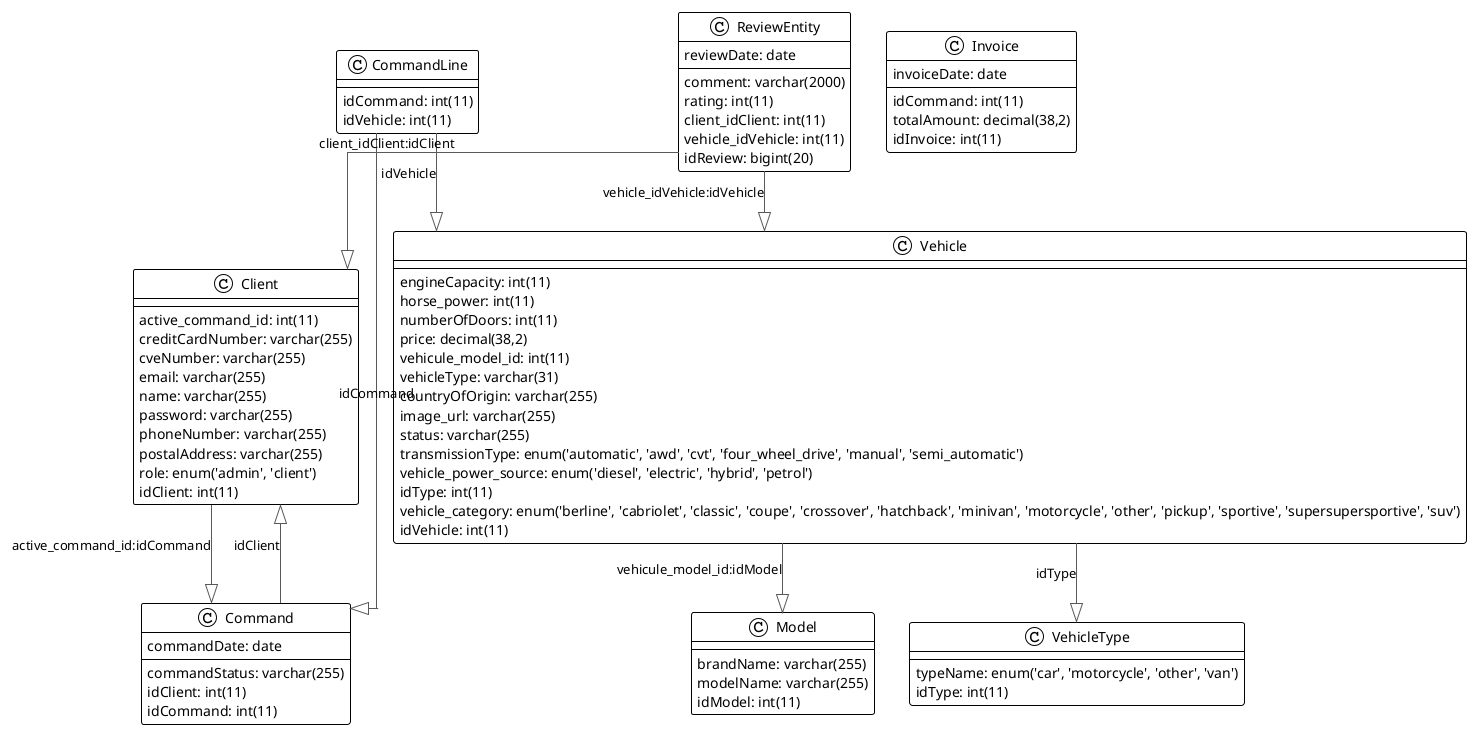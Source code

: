 @startuml

!theme plain
top to bottom direction
skinparam linetype ortho

class Client {
   active_command_id: int(11)
   creditCardNumber: varchar(255)
   cveNumber: varchar(255)
   email: varchar(255)
   name: varchar(255)
   password: varchar(255)
   phoneNumber: varchar(255)
   postalAddress: varchar(255)
   role: enum('admin', 'client')
   idClient: int(11)
}
class Command {
   commandDate: date
   commandStatus: varchar(255)
   idClient: int(11)
   idCommand: int(11)
}
class CommandLine {
   idCommand: int(11)
   idVehicle: int(11)
}
class Invoice {
   idCommand: int(11)
   invoiceDate: date
   totalAmount: decimal(38,2)
   idInvoice: int(11)
}
class Model {
   brandName: varchar(255)
   modelName: varchar(255)
   idModel: int(11)
}
class ReviewEntity {
   comment: varchar(2000)
   rating: int(11)
   reviewDate: date
   client_idClient: int(11)
   vehicle_idVehicle: int(11)
   idReview: bigint(20)
}
class Vehicle {
   engineCapacity: int(11)
   horse_power: int(11)
   numberOfDoors: int(11)
   price: decimal(38,2)
   vehicule_model_id: int(11)
   vehicleType: varchar(31)
   countryOfOrigin: varchar(255)
   image_url: varchar(255)
   status: varchar(255)
   transmissionType: enum('automatic', 'awd', 'cvt', 'four_wheel_drive', 'manual', 'semi_automatic')
   vehicle_power_source: enum('diesel', 'electric', 'hybrid', 'petrol')
   idType: int(11)
   vehicle_category: enum('berline', 'cabriolet', 'classic', 'coupe', 'crossover', 'hatchback', 'minivan', 'motorcycle', 'other', 'pickup', 'sportive', 'supersupersportive', 'suv')
   idVehicle: int(11)
}
class VehicleType {
   typeName: enum('car', 'motorcycle', 'other', 'van')
   idType: int(11)
}

Client        -[#595959,plain]-^  Command      : "active_command_id:idCommand"
Command       -[#595959,plain]-^  Client       : "idClient"
CommandLine   -[#595959,plain]-^  Command      : "idCommand"
CommandLine   -[#595959,plain]-^  Vehicle      : "idVehicle"
ReviewEntity  -[#595959,plain]-^  Client       : "client_idClient:idClient"
ReviewEntity  -[#595959,plain]-^  Vehicle      : "vehicle_idVehicle:idVehicle"
Vehicle       -[#595959,plain]-^  Model        : "vehicule_model_id:idModel"
Vehicle       -[#595959,plain]-^  VehicleType  : "idType"
@enduml
